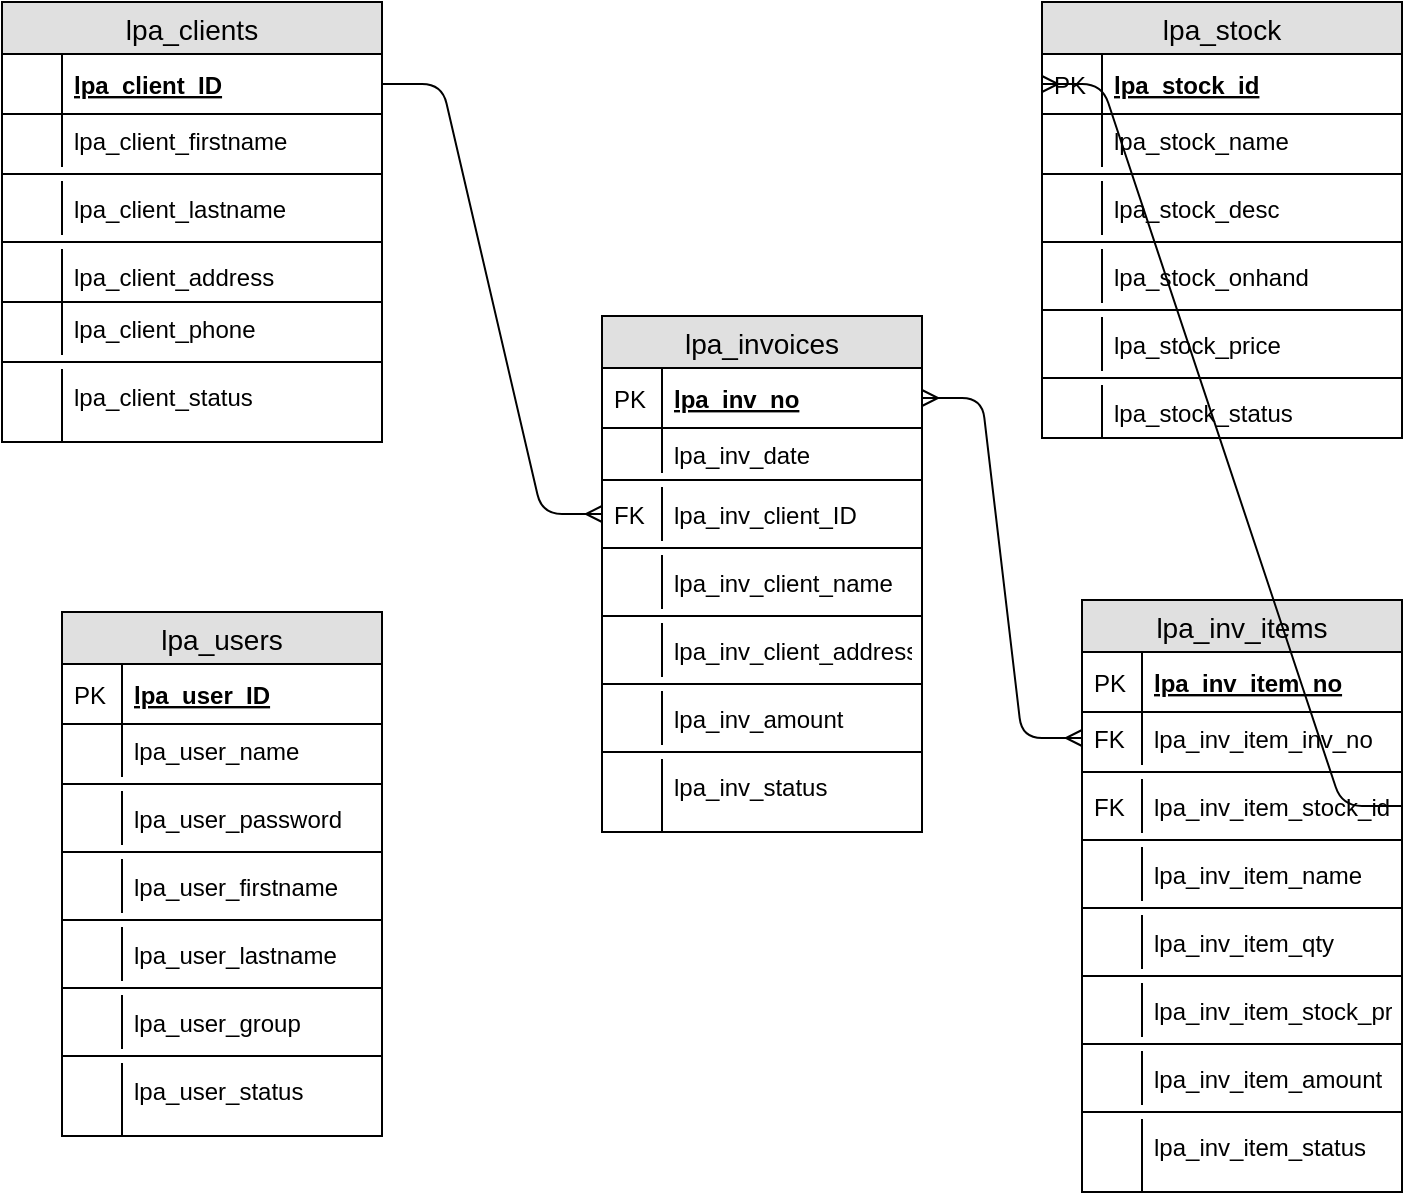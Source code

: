 <mxfile version="10.6.7" type="github"><diagram id="HCQe5w9UFrzaF_PzeGXQ" name="Page-1"><mxGraphModel dx="840" dy="1653" grid="1" gridSize="10" guides="1" tooltips="1" connect="1" arrows="1" fold="1" page="1" pageScale="1" pageWidth="827" pageHeight="1169" math="0" shadow="0"><root><mxCell id="0"/><mxCell id="1" parent="0"/><mxCell id="9wmuPzDRgHvyp8iDsBm9-1" value="lpa_clients" style="swimlane;fontStyle=0;childLayout=stackLayout;horizontal=1;startSize=26;fillColor=#e0e0e0;horizontalStack=0;resizeParent=1;resizeParentMax=0;resizeLast=0;collapsible=1;marginBottom=0;swimlaneFillColor=#ffffff;align=center;fontSize=14;" parent="1" vertex="1"><mxGeometry x="10" y="-53" width="190" height="220" as="geometry"/></mxCell><mxCell id="9wmuPzDRgHvyp8iDsBm9-2" value="lpa_client_ID" style="shape=partialRectangle;top=0;left=0;right=0;bottom=1;align=left;verticalAlign=middle;fillColor=none;spacingLeft=34;spacingRight=4;overflow=hidden;rotatable=0;points=[[0,0.5],[1,0.5]];portConstraint=eastwest;dropTarget=0;fontStyle=5;fontSize=12;" parent="9wmuPzDRgHvyp8iDsBm9-1" vertex="1"><mxGeometry y="26" width="190" height="30" as="geometry"/></mxCell><mxCell id="9wmuPzDRgHvyp8iDsBm9-3" value="" style="shape=partialRectangle;top=0;left=0;bottom=0;fillColor=none;align=left;verticalAlign=middle;spacingLeft=4;spacingRight=4;overflow=hidden;rotatable=0;points=[];portConstraint=eastwest;part=1;fontSize=12;" parent="9wmuPzDRgHvyp8iDsBm9-2" vertex="1" connectable="0"><mxGeometry width="30" height="30" as="geometry"/></mxCell><mxCell id="9wmuPzDRgHvyp8iDsBm9-4" value="lpa_client_firstname" style="shape=partialRectangle;top=0;left=0;right=0;bottom=0;align=left;verticalAlign=top;fillColor=none;spacingLeft=34;spacingRight=4;overflow=hidden;rotatable=0;points=[[0,0.5],[1,0.5]];portConstraint=eastwest;dropTarget=0;fontSize=12;" parent="9wmuPzDRgHvyp8iDsBm9-1" vertex="1"><mxGeometry y="56" width="190" height="26" as="geometry"/></mxCell><mxCell id="9wmuPzDRgHvyp8iDsBm9-5" value="" style="shape=partialRectangle;top=0;left=0;bottom=0;fillColor=none;align=left;verticalAlign=top;spacingLeft=4;spacingRight=4;overflow=hidden;rotatable=0;points=[];portConstraint=eastwest;part=1;fontSize=12;" parent="9wmuPzDRgHvyp8iDsBm9-4" vertex="1" connectable="0"><mxGeometry width="30" height="26" as="geometry"/></mxCell><mxCell id="9wmuPzDRgHvyp8iDsBm9-34" value="" style="line;strokeWidth=1;fillColor=none;align=left;verticalAlign=middle;spacingTop=-1;spacingLeft=3;spacingRight=3;rotatable=0;labelPosition=right;points=[];portConstraint=eastwest;fontSize=12;" parent="9wmuPzDRgHvyp8iDsBm9-1" vertex="1"><mxGeometry y="82" width="190" height="8" as="geometry"/></mxCell><mxCell id="9wmuPzDRgHvyp8iDsBm9-6" value="lpa_client_lastname" style="shape=partialRectangle;top=0;left=0;right=0;bottom=0;align=left;verticalAlign=top;fillColor=none;spacingLeft=34;spacingRight=4;overflow=hidden;rotatable=0;points=[[0,0.5],[1,0.5]];portConstraint=eastwest;dropTarget=0;fontSize=12;" parent="9wmuPzDRgHvyp8iDsBm9-1" vertex="1"><mxGeometry y="90" width="190" height="26" as="geometry"/></mxCell><mxCell id="9wmuPzDRgHvyp8iDsBm9-7" value="" style="shape=partialRectangle;top=0;left=0;bottom=0;fillColor=none;align=left;verticalAlign=top;spacingLeft=4;spacingRight=4;overflow=hidden;rotatable=0;points=[];portConstraint=eastwest;part=1;fontSize=12;" parent="9wmuPzDRgHvyp8iDsBm9-6" vertex="1" connectable="0"><mxGeometry width="30" height="26" as="geometry"/></mxCell><mxCell id="9wmuPzDRgHvyp8iDsBm9-32" value="" style="line;strokeWidth=1;fillColor=none;align=left;verticalAlign=middle;spacingTop=-1;spacingLeft=3;spacingRight=3;rotatable=0;labelPosition=right;points=[];portConstraint=eastwest;fontSize=12;" parent="9wmuPzDRgHvyp8iDsBm9-1" vertex="1"><mxGeometry y="116" width="190" height="8" as="geometry"/></mxCell><mxCell id="9wmuPzDRgHvyp8iDsBm9-30" value="lpa_client_address" style="shape=partialRectangle;top=0;left=0;right=0;bottom=1;align=left;verticalAlign=top;fillColor=none;spacingLeft=34;spacingRight=4;overflow=hidden;rotatable=0;points=[[0,0.5],[1,0.5]];portConstraint=eastwest;dropTarget=0;fontSize=12;" parent="9wmuPzDRgHvyp8iDsBm9-1" vertex="1"><mxGeometry y="124" width="190" height="26" as="geometry"/></mxCell><mxCell id="9wmuPzDRgHvyp8iDsBm9-31" value="" style="shape=partialRectangle;top=0;left=0;bottom=0;fillColor=none;align=left;verticalAlign=top;spacingLeft=4;spacingRight=4;overflow=hidden;rotatable=0;points=[];portConstraint=eastwest;part=1;fontSize=12;" parent="9wmuPzDRgHvyp8iDsBm9-30" vertex="1" connectable="0"><mxGeometry width="30" height="26" as="geometry"/></mxCell><mxCell id="9wmuPzDRgHvyp8iDsBm9-8" value="lpa_client_phone" style="shape=partialRectangle;top=0;left=0;right=0;bottom=0;align=left;verticalAlign=top;fillColor=none;spacingLeft=34;spacingRight=4;overflow=hidden;rotatable=0;points=[[0,0.5],[1,0.5]];portConstraint=eastwest;dropTarget=0;fontSize=12;" parent="9wmuPzDRgHvyp8iDsBm9-1" vertex="1"><mxGeometry y="150" width="190" height="26" as="geometry"/></mxCell><mxCell id="9wmuPzDRgHvyp8iDsBm9-9" value="" style="shape=partialRectangle;top=0;left=0;bottom=0;fillColor=none;align=left;verticalAlign=top;spacingLeft=4;spacingRight=4;overflow=hidden;rotatable=0;points=[];portConstraint=eastwest;part=1;fontSize=12;" parent="9wmuPzDRgHvyp8iDsBm9-8" vertex="1" connectable="0"><mxGeometry width="30" height="26" as="geometry"/></mxCell><mxCell id="9wmuPzDRgHvyp8iDsBm9-78" value="" style="line;strokeWidth=1;fillColor=none;align=left;verticalAlign=middle;spacingTop=-1;spacingLeft=3;spacingRight=3;rotatable=0;labelPosition=right;points=[];portConstraint=eastwest;fontSize=12;" parent="9wmuPzDRgHvyp8iDsBm9-1" vertex="1"><mxGeometry y="176" width="190" height="8" as="geometry"/></mxCell><mxCell id="9wmuPzDRgHvyp8iDsBm9-76" value="lpa_client_status" style="shape=partialRectangle;top=0;left=0;right=0;bottom=0;align=left;verticalAlign=top;fillColor=none;spacingLeft=34;spacingRight=4;overflow=hidden;rotatable=0;points=[[0,0.5],[1,0.5]];portConstraint=eastwest;dropTarget=0;fontSize=12;" parent="9wmuPzDRgHvyp8iDsBm9-1" vertex="1"><mxGeometry y="184" width="190" height="26" as="geometry"/></mxCell><mxCell id="9wmuPzDRgHvyp8iDsBm9-77" value="" style="shape=partialRectangle;top=0;left=0;bottom=0;fillColor=none;align=left;verticalAlign=top;spacingLeft=4;spacingRight=4;overflow=hidden;rotatable=0;points=[];portConstraint=eastwest;part=1;fontSize=12;" parent="9wmuPzDRgHvyp8iDsBm9-76" vertex="1" connectable="0"><mxGeometry width="30" height="26" as="geometry"/></mxCell><mxCell id="9wmuPzDRgHvyp8iDsBm9-10" value="" style="shape=partialRectangle;top=0;left=0;right=0;bottom=0;align=left;verticalAlign=top;fillColor=none;spacingLeft=34;spacingRight=4;overflow=hidden;rotatable=0;points=[[0,0.5],[1,0.5]];portConstraint=eastwest;dropTarget=0;fontSize=12;" parent="9wmuPzDRgHvyp8iDsBm9-1" vertex="1"><mxGeometry y="210" width="190" height="10" as="geometry"/></mxCell><mxCell id="9wmuPzDRgHvyp8iDsBm9-11" value="" style="shape=partialRectangle;top=0;left=0;bottom=0;fillColor=none;align=left;verticalAlign=top;spacingLeft=4;spacingRight=4;overflow=hidden;rotatable=0;points=[];portConstraint=eastwest;part=1;fontSize=12;" parent="9wmuPzDRgHvyp8iDsBm9-10" vertex="1" connectable="0"><mxGeometry width="30" height="10" as="geometry"/></mxCell><mxCell id="9wmuPzDRgHvyp8iDsBm9-54" value="lpa_stock" style="swimlane;fontStyle=0;childLayout=stackLayout;horizontal=1;startSize=26;fillColor=#e0e0e0;horizontalStack=0;resizeParent=1;resizeParentMax=0;resizeLast=0;collapsible=1;marginBottom=0;swimlaneFillColor=#ffffff;align=center;fontSize=14;" parent="1" vertex="1"><mxGeometry x="530" y="-53" width="180" height="218" as="geometry"/></mxCell><mxCell id="9wmuPzDRgHvyp8iDsBm9-55" value="lpa_stock_id" style="shape=partialRectangle;top=0;left=0;right=0;bottom=1;align=left;verticalAlign=middle;fillColor=none;spacingLeft=34;spacingRight=4;overflow=hidden;rotatable=0;points=[[0,0.5],[1,0.5]];portConstraint=eastwest;dropTarget=0;fontStyle=5;fontSize=12;" parent="9wmuPzDRgHvyp8iDsBm9-54" vertex="1"><mxGeometry y="26" width="180" height="30" as="geometry"/></mxCell><mxCell id="9wmuPzDRgHvyp8iDsBm9-56" value="PK" style="shape=partialRectangle;top=0;left=0;bottom=0;fillColor=none;align=left;verticalAlign=middle;spacingLeft=4;spacingRight=4;overflow=hidden;rotatable=0;points=[];portConstraint=eastwest;part=1;fontSize=12;" parent="9wmuPzDRgHvyp8iDsBm9-55" vertex="1" connectable="0"><mxGeometry width="30" height="30" as="geometry"/></mxCell><mxCell id="9wmuPzDRgHvyp8iDsBm9-57" value="lpa_stock_name" style="shape=partialRectangle;top=0;left=0;right=0;bottom=0;align=left;verticalAlign=top;fillColor=none;spacingLeft=34;spacingRight=4;overflow=hidden;rotatable=0;points=[[0,0.5],[1,0.5]];portConstraint=eastwest;dropTarget=0;fontSize=12;" parent="9wmuPzDRgHvyp8iDsBm9-54" vertex="1"><mxGeometry y="56" width="180" height="26" as="geometry"/></mxCell><mxCell id="9wmuPzDRgHvyp8iDsBm9-58" value="" style="shape=partialRectangle;top=0;left=0;bottom=0;fillColor=none;align=left;verticalAlign=top;spacingLeft=4;spacingRight=4;overflow=hidden;rotatable=0;points=[];portConstraint=eastwest;part=1;fontSize=12;" parent="9wmuPzDRgHvyp8iDsBm9-57" vertex="1" connectable="0"><mxGeometry width="30" height="26" as="geometry"/></mxCell><mxCell id="9wmuPzDRgHvyp8iDsBm9-90" value="" style="line;strokeWidth=1;fillColor=none;align=left;verticalAlign=middle;spacingTop=-1;spacingLeft=3;spacingRight=3;rotatable=0;labelPosition=right;points=[];portConstraint=eastwest;fontSize=12;" parent="9wmuPzDRgHvyp8iDsBm9-54" vertex="1"><mxGeometry y="82" width="180" height="8" as="geometry"/></mxCell><mxCell id="9wmuPzDRgHvyp8iDsBm9-59" value="lpa_stock_desc" style="shape=partialRectangle;top=0;left=0;right=0;bottom=0;align=left;verticalAlign=top;fillColor=none;spacingLeft=34;spacingRight=4;overflow=hidden;rotatable=0;points=[[0,0.5],[1,0.5]];portConstraint=eastwest;dropTarget=0;fontSize=12;" parent="9wmuPzDRgHvyp8iDsBm9-54" vertex="1"><mxGeometry y="90" width="180" height="26" as="geometry"/></mxCell><mxCell id="9wmuPzDRgHvyp8iDsBm9-60" value="" style="shape=partialRectangle;top=0;left=0;bottom=0;fillColor=none;align=left;verticalAlign=top;spacingLeft=4;spacingRight=4;overflow=hidden;rotatable=0;points=[];portConstraint=eastwest;part=1;fontSize=12;" parent="9wmuPzDRgHvyp8iDsBm9-59" vertex="1" connectable="0"><mxGeometry width="30" height="26" as="geometry"/></mxCell><mxCell id="9wmuPzDRgHvyp8iDsBm9-139" value="" style="line;strokeWidth=1;fillColor=none;align=left;verticalAlign=middle;spacingTop=-1;spacingLeft=3;spacingRight=3;rotatable=0;labelPosition=right;points=[];portConstraint=eastwest;fontSize=12;" parent="9wmuPzDRgHvyp8iDsBm9-54" vertex="1"><mxGeometry y="116" width="180" height="8" as="geometry"/></mxCell><mxCell id="9wmuPzDRgHvyp8iDsBm9-61" value="lpa_stock_onhand" style="shape=partialRectangle;top=0;left=0;right=0;bottom=0;align=left;verticalAlign=top;fillColor=none;spacingLeft=34;spacingRight=4;overflow=hidden;rotatable=0;points=[[0,0.5],[1,0.5]];portConstraint=eastwest;dropTarget=0;fontSize=12;" parent="9wmuPzDRgHvyp8iDsBm9-54" vertex="1"><mxGeometry y="124" width="180" height="26" as="geometry"/></mxCell><mxCell id="9wmuPzDRgHvyp8iDsBm9-62" value="" style="shape=partialRectangle;top=0;left=0;bottom=0;fillColor=none;align=left;verticalAlign=top;spacingLeft=4;spacingRight=4;overflow=hidden;rotatable=0;points=[];portConstraint=eastwest;part=1;fontSize=12;" parent="9wmuPzDRgHvyp8iDsBm9-61" vertex="1" connectable="0"><mxGeometry width="30" height="26" as="geometry"/></mxCell><mxCell id="9wmuPzDRgHvyp8iDsBm9-140" value="" style="line;strokeWidth=1;fillColor=none;align=left;verticalAlign=middle;spacingTop=-1;spacingLeft=3;spacingRight=3;rotatable=0;labelPosition=right;points=[];portConstraint=eastwest;fontSize=12;" parent="9wmuPzDRgHvyp8iDsBm9-54" vertex="1"><mxGeometry y="150" width="180" height="8" as="geometry"/></mxCell><mxCell id="9wmuPzDRgHvyp8iDsBm9-66" value="lpa_stock_price" style="shape=partialRectangle;top=0;left=0;right=0;bottom=0;align=left;verticalAlign=top;fillColor=none;spacingLeft=34;spacingRight=4;overflow=hidden;rotatable=0;points=[[0,0.5],[1,0.5]];portConstraint=eastwest;dropTarget=0;fontSize=12;" parent="9wmuPzDRgHvyp8iDsBm9-54" vertex="1"><mxGeometry y="158" width="180" height="26" as="geometry"/></mxCell><mxCell id="9wmuPzDRgHvyp8iDsBm9-67" value="" style="shape=partialRectangle;top=0;left=0;bottom=0;fillColor=none;align=left;verticalAlign=top;spacingLeft=4;spacingRight=4;overflow=hidden;rotatable=0;points=[];portConstraint=eastwest;part=1;fontSize=12;" parent="9wmuPzDRgHvyp8iDsBm9-66" vertex="1" connectable="0"><mxGeometry width="30" height="26" as="geometry"/></mxCell><mxCell id="9wmuPzDRgHvyp8iDsBm9-141" value="" style="line;strokeWidth=1;fillColor=none;align=left;verticalAlign=middle;spacingTop=-1;spacingLeft=3;spacingRight=3;rotatable=0;labelPosition=right;points=[];portConstraint=eastwest;fontSize=12;" parent="9wmuPzDRgHvyp8iDsBm9-54" vertex="1"><mxGeometry y="184" width="180" height="8" as="geometry"/></mxCell><mxCell id="9wmuPzDRgHvyp8iDsBm9-74" value="lpa_stock_status" style="shape=partialRectangle;top=0;left=0;right=0;bottom=0;align=left;verticalAlign=top;fillColor=none;spacingLeft=34;spacingRight=4;overflow=hidden;rotatable=0;points=[[0,0.5],[1,0.5]];portConstraint=eastwest;dropTarget=0;fontSize=12;" parent="9wmuPzDRgHvyp8iDsBm9-54" vertex="1"><mxGeometry y="192" width="180" height="26" as="geometry"/></mxCell><mxCell id="9wmuPzDRgHvyp8iDsBm9-75" value="" style="shape=partialRectangle;top=0;left=0;bottom=0;fillColor=none;align=left;verticalAlign=top;spacingLeft=4;spacingRight=4;overflow=hidden;rotatable=0;points=[];portConstraint=eastwest;part=1;fontSize=12;" parent="9wmuPzDRgHvyp8iDsBm9-74" vertex="1" connectable="0"><mxGeometry width="30" height="26" as="geometry"/></mxCell><mxCell id="9wmuPzDRgHvyp8iDsBm9-79" value="lpa_users" style="swimlane;fontStyle=0;childLayout=stackLayout;horizontal=1;startSize=26;fillColor=#e0e0e0;horizontalStack=0;resizeParent=1;resizeParentMax=0;resizeLast=0;collapsible=1;marginBottom=0;swimlaneFillColor=#ffffff;align=center;fontSize=14;" parent="1" vertex="1"><mxGeometry x="40" y="252" width="160" height="262" as="geometry"/></mxCell><mxCell id="9wmuPzDRgHvyp8iDsBm9-80" value="lpa_user_ID" style="shape=partialRectangle;top=0;left=0;right=0;bottom=1;align=left;verticalAlign=middle;fillColor=none;spacingLeft=34;spacingRight=4;overflow=hidden;rotatable=0;points=[[0,0.5],[1,0.5]];portConstraint=eastwest;dropTarget=0;fontStyle=5;fontSize=12;" parent="9wmuPzDRgHvyp8iDsBm9-79" vertex="1"><mxGeometry y="26" width="160" height="30" as="geometry"/></mxCell><mxCell id="9wmuPzDRgHvyp8iDsBm9-81" value="PK" style="shape=partialRectangle;top=0;left=0;bottom=0;fillColor=none;align=left;verticalAlign=middle;spacingLeft=4;spacingRight=4;overflow=hidden;rotatable=0;points=[];portConstraint=eastwest;part=1;fontSize=12;" parent="9wmuPzDRgHvyp8iDsBm9-80" vertex="1" connectable="0"><mxGeometry width="30" height="30" as="geometry"/></mxCell><mxCell id="9wmuPzDRgHvyp8iDsBm9-82" value="lpa_user_name" style="shape=partialRectangle;top=0;left=0;right=0;bottom=0;align=left;verticalAlign=top;fillColor=none;spacingLeft=34;spacingRight=4;overflow=hidden;rotatable=0;points=[[0,0.5],[1,0.5]];portConstraint=eastwest;dropTarget=0;fontSize=12;" parent="9wmuPzDRgHvyp8iDsBm9-79" vertex="1"><mxGeometry y="56" width="160" height="26" as="geometry"/></mxCell><mxCell id="9wmuPzDRgHvyp8iDsBm9-83" value="" style="shape=partialRectangle;top=0;left=0;bottom=0;fillColor=none;align=left;verticalAlign=top;spacingLeft=4;spacingRight=4;overflow=hidden;rotatable=0;points=[];portConstraint=eastwest;part=1;fontSize=12;" parent="9wmuPzDRgHvyp8iDsBm9-82" vertex="1" connectable="0"><mxGeometry width="30" height="26" as="geometry"/></mxCell><mxCell id="9wmuPzDRgHvyp8iDsBm9-142" value="" style="line;strokeWidth=1;fillColor=none;align=left;verticalAlign=middle;spacingTop=-1;spacingLeft=3;spacingRight=3;rotatable=0;labelPosition=right;points=[];portConstraint=eastwest;fontSize=12;" parent="9wmuPzDRgHvyp8iDsBm9-79" vertex="1"><mxGeometry y="82" width="160" height="8" as="geometry"/></mxCell><mxCell id="9wmuPzDRgHvyp8iDsBm9-84" value="lpa_user_password" style="shape=partialRectangle;top=0;left=0;right=0;bottom=0;align=left;verticalAlign=top;fillColor=none;spacingLeft=34;spacingRight=4;overflow=hidden;rotatable=0;points=[[0,0.5],[1,0.5]];portConstraint=eastwest;dropTarget=0;fontSize=12;" parent="9wmuPzDRgHvyp8iDsBm9-79" vertex="1"><mxGeometry y="90" width="160" height="26" as="geometry"/></mxCell><mxCell id="9wmuPzDRgHvyp8iDsBm9-85" value="" style="shape=partialRectangle;top=0;left=0;bottom=0;fillColor=none;align=left;verticalAlign=top;spacingLeft=4;spacingRight=4;overflow=hidden;rotatable=0;points=[];portConstraint=eastwest;part=1;fontSize=12;" parent="9wmuPzDRgHvyp8iDsBm9-84" vertex="1" connectable="0"><mxGeometry width="30" height="26" as="geometry"/></mxCell><mxCell id="9wmuPzDRgHvyp8iDsBm9-143" value="" style="line;strokeWidth=1;fillColor=none;align=left;verticalAlign=middle;spacingTop=-1;spacingLeft=3;spacingRight=3;rotatable=0;labelPosition=right;points=[];portConstraint=eastwest;fontSize=12;" parent="9wmuPzDRgHvyp8iDsBm9-79" vertex="1"><mxGeometry y="116" width="160" height="8" as="geometry"/></mxCell><mxCell id="9wmuPzDRgHvyp8iDsBm9-86" value="lpa_user_firstname" style="shape=partialRectangle;top=0;left=0;right=0;bottom=0;align=left;verticalAlign=top;fillColor=none;spacingLeft=34;spacingRight=4;overflow=hidden;rotatable=0;points=[[0,0.5],[1,0.5]];portConstraint=eastwest;dropTarget=0;fontSize=12;" parent="9wmuPzDRgHvyp8iDsBm9-79" vertex="1"><mxGeometry y="124" width="160" height="26" as="geometry"/></mxCell><mxCell id="9wmuPzDRgHvyp8iDsBm9-87" value="" style="shape=partialRectangle;top=0;left=0;bottom=0;fillColor=none;align=left;verticalAlign=top;spacingLeft=4;spacingRight=4;overflow=hidden;rotatable=0;points=[];portConstraint=eastwest;part=1;fontSize=12;" parent="9wmuPzDRgHvyp8iDsBm9-86" vertex="1" connectable="0"><mxGeometry width="30" height="26" as="geometry"/></mxCell><mxCell id="9wmuPzDRgHvyp8iDsBm9-144" value="" style="line;strokeWidth=1;fillColor=none;align=left;verticalAlign=middle;spacingTop=-1;spacingLeft=3;spacingRight=3;rotatable=0;labelPosition=right;points=[];portConstraint=eastwest;fontSize=12;" parent="9wmuPzDRgHvyp8iDsBm9-79" vertex="1"><mxGeometry y="150" width="160" height="8" as="geometry"/></mxCell><mxCell id="9wmuPzDRgHvyp8iDsBm9-93" value="lpa_user_lastname" style="shape=partialRectangle;top=0;left=0;right=0;bottom=0;align=left;verticalAlign=top;fillColor=none;spacingLeft=34;spacingRight=4;overflow=hidden;rotatable=0;points=[[0,0.5],[1,0.5]];portConstraint=eastwest;dropTarget=0;fontSize=12;" parent="9wmuPzDRgHvyp8iDsBm9-79" vertex="1"><mxGeometry y="158" width="160" height="26" as="geometry"/></mxCell><mxCell id="9wmuPzDRgHvyp8iDsBm9-94" value="" style="shape=partialRectangle;top=0;left=0;bottom=0;fillColor=none;align=left;verticalAlign=top;spacingLeft=4;spacingRight=4;overflow=hidden;rotatable=0;points=[];portConstraint=eastwest;part=1;fontSize=12;" parent="9wmuPzDRgHvyp8iDsBm9-93" vertex="1" connectable="0"><mxGeometry width="30" height="26" as="geometry"/></mxCell><mxCell id="9wmuPzDRgHvyp8iDsBm9-145" value="" style="line;strokeWidth=1;fillColor=none;align=left;verticalAlign=middle;spacingTop=-1;spacingLeft=3;spacingRight=3;rotatable=0;labelPosition=right;points=[];portConstraint=eastwest;fontSize=12;" parent="9wmuPzDRgHvyp8iDsBm9-79" vertex="1"><mxGeometry y="184" width="160" height="8" as="geometry"/></mxCell><mxCell id="9wmuPzDRgHvyp8iDsBm9-95" value="lpa_user_group" style="shape=partialRectangle;top=0;left=0;right=0;bottom=0;align=left;verticalAlign=top;fillColor=none;spacingLeft=34;spacingRight=4;overflow=hidden;rotatable=0;points=[[0,0.5],[1,0.5]];portConstraint=eastwest;dropTarget=0;fontSize=12;" parent="9wmuPzDRgHvyp8iDsBm9-79" vertex="1"><mxGeometry y="192" width="160" height="26" as="geometry"/></mxCell><mxCell id="9wmuPzDRgHvyp8iDsBm9-96" value="" style="shape=partialRectangle;top=0;left=0;bottom=0;fillColor=none;align=left;verticalAlign=top;spacingLeft=4;spacingRight=4;overflow=hidden;rotatable=0;points=[];portConstraint=eastwest;part=1;fontSize=12;" parent="9wmuPzDRgHvyp8iDsBm9-95" vertex="1" connectable="0"><mxGeometry width="30" height="26" as="geometry"/></mxCell><mxCell id="9wmuPzDRgHvyp8iDsBm9-146" value="" style="line;strokeWidth=1;fillColor=none;align=left;verticalAlign=middle;spacingTop=-1;spacingLeft=3;spacingRight=3;rotatable=0;labelPosition=right;points=[];portConstraint=eastwest;fontSize=12;" parent="9wmuPzDRgHvyp8iDsBm9-79" vertex="1"><mxGeometry y="218" width="160" height="8" as="geometry"/></mxCell><mxCell id="9wmuPzDRgHvyp8iDsBm9-97" value="lpa_user_status" style="shape=partialRectangle;top=0;left=0;right=0;bottom=0;align=left;verticalAlign=top;fillColor=none;spacingLeft=34;spacingRight=4;overflow=hidden;rotatable=0;points=[[0,0.5],[1,0.5]];portConstraint=eastwest;dropTarget=0;fontSize=12;" parent="9wmuPzDRgHvyp8iDsBm9-79" vertex="1"><mxGeometry y="226" width="160" height="26" as="geometry"/></mxCell><mxCell id="9wmuPzDRgHvyp8iDsBm9-98" value="" style="shape=partialRectangle;top=0;left=0;bottom=0;fillColor=none;align=left;verticalAlign=top;spacingLeft=4;spacingRight=4;overflow=hidden;rotatable=0;points=[];portConstraint=eastwest;part=1;fontSize=12;" parent="9wmuPzDRgHvyp8iDsBm9-97" vertex="1" connectable="0"><mxGeometry width="30" height="26" as="geometry"/></mxCell><mxCell id="9wmuPzDRgHvyp8iDsBm9-88" value="" style="shape=partialRectangle;top=0;left=0;right=0;bottom=0;align=left;verticalAlign=top;fillColor=none;spacingLeft=34;spacingRight=4;overflow=hidden;rotatable=0;points=[[0,0.5],[1,0.5]];portConstraint=eastwest;dropTarget=0;fontSize=12;" parent="9wmuPzDRgHvyp8iDsBm9-79" vertex="1"><mxGeometry y="252" width="160" height="10" as="geometry"/></mxCell><mxCell id="9wmuPzDRgHvyp8iDsBm9-89" value="" style="shape=partialRectangle;top=0;left=0;bottom=0;fillColor=none;align=left;verticalAlign=top;spacingLeft=4;spacingRight=4;overflow=hidden;rotatable=0;points=[];portConstraint=eastwest;part=1;fontSize=12;" parent="9wmuPzDRgHvyp8iDsBm9-88" vertex="1" connectable="0"><mxGeometry width="30" height="10" as="geometry"/></mxCell><mxCell id="9wmuPzDRgHvyp8iDsBm9-99" value="lpa_invoices" style="swimlane;fontStyle=0;childLayout=stackLayout;horizontal=1;startSize=26;fillColor=#e0e0e0;horizontalStack=0;resizeParent=1;resizeParentMax=0;resizeLast=0;collapsible=1;marginBottom=0;swimlaneFillColor=#ffffff;align=center;fontSize=14;" parent="1" vertex="1"><mxGeometry x="310" y="104" width="160" height="258" as="geometry"/></mxCell><mxCell id="9wmuPzDRgHvyp8iDsBm9-100" value="lpa_inv_no" style="shape=partialRectangle;top=0;left=0;right=0;bottom=1;align=left;verticalAlign=middle;fillColor=none;spacingLeft=34;spacingRight=4;overflow=hidden;rotatable=0;points=[[0,0.5],[1,0.5]];portConstraint=eastwest;dropTarget=0;fontStyle=5;fontSize=12;" parent="9wmuPzDRgHvyp8iDsBm9-99" vertex="1"><mxGeometry y="26" width="160" height="30" as="geometry"/></mxCell><mxCell id="9wmuPzDRgHvyp8iDsBm9-101" value="PK" style="shape=partialRectangle;top=0;left=0;bottom=0;fillColor=none;align=left;verticalAlign=middle;spacingLeft=4;spacingRight=4;overflow=hidden;rotatable=0;points=[];portConstraint=eastwest;part=1;fontSize=12;" parent="9wmuPzDRgHvyp8iDsBm9-100" vertex="1" connectable="0"><mxGeometry width="30" height="30" as="geometry"/></mxCell><mxCell id="9wmuPzDRgHvyp8iDsBm9-102" value="lpa_inv_date" style="shape=partialRectangle;top=0;left=0;right=0;bottom=0;align=left;verticalAlign=top;fillColor=none;spacingLeft=34;spacingRight=4;overflow=hidden;rotatable=0;points=[[0,0.5],[1,0.5]];portConstraint=eastwest;dropTarget=0;fontSize=12;" parent="9wmuPzDRgHvyp8iDsBm9-99" vertex="1"><mxGeometry y="56" width="160" height="22" as="geometry"/></mxCell><mxCell id="9wmuPzDRgHvyp8iDsBm9-103" value="" style="shape=partialRectangle;top=0;left=0;bottom=0;fillColor=none;align=left;verticalAlign=top;spacingLeft=4;spacingRight=4;overflow=hidden;rotatable=0;points=[];portConstraint=eastwest;part=1;fontSize=12;" parent="9wmuPzDRgHvyp8iDsBm9-102" vertex="1" connectable="0"><mxGeometry width="30" height="22" as="geometry"/></mxCell><mxCell id="9wmuPzDRgHvyp8iDsBm9-147" value="" style="line;strokeWidth=1;fillColor=none;align=left;verticalAlign=middle;spacingTop=-1;spacingLeft=3;spacingRight=3;rotatable=0;labelPosition=right;points=[];portConstraint=eastwest;fontSize=12;" parent="9wmuPzDRgHvyp8iDsBm9-99" vertex="1"><mxGeometry y="78" width="160" height="8" as="geometry"/></mxCell><mxCell id="9wmuPzDRgHvyp8iDsBm9-104" value="lpa_inv_client_ID" style="shape=partialRectangle;top=0;left=0;right=0;bottom=0;align=left;verticalAlign=top;fillColor=none;spacingLeft=34;spacingRight=4;overflow=hidden;rotatable=0;points=[[0,0.5],[1,0.5]];portConstraint=eastwest;dropTarget=0;fontSize=12;" parent="9wmuPzDRgHvyp8iDsBm9-99" vertex="1"><mxGeometry y="86" width="160" height="26" as="geometry"/></mxCell><mxCell id="9wmuPzDRgHvyp8iDsBm9-105" value="FK" style="shape=partialRectangle;top=0;left=0;bottom=0;fillColor=none;align=left;verticalAlign=top;spacingLeft=4;spacingRight=4;overflow=hidden;rotatable=0;points=[];portConstraint=eastwest;part=1;fontSize=12;" parent="9wmuPzDRgHvyp8iDsBm9-104" vertex="1" connectable="0"><mxGeometry width="30" height="26" as="geometry"/></mxCell><mxCell id="9wmuPzDRgHvyp8iDsBm9-148" value="" style="line;strokeWidth=1;fillColor=none;align=left;verticalAlign=middle;spacingTop=-1;spacingLeft=3;spacingRight=3;rotatable=0;labelPosition=right;points=[];portConstraint=eastwest;fontSize=12;" parent="9wmuPzDRgHvyp8iDsBm9-99" vertex="1"><mxGeometry y="112" width="160" height="8" as="geometry"/></mxCell><mxCell id="9wmuPzDRgHvyp8iDsBm9-106" value="lpa_inv_client_name" style="shape=partialRectangle;top=0;left=0;right=0;bottom=0;align=left;verticalAlign=top;fillColor=none;spacingLeft=34;spacingRight=4;overflow=hidden;rotatable=0;points=[[0,0.5],[1,0.5]];portConstraint=eastwest;dropTarget=0;fontSize=12;" parent="9wmuPzDRgHvyp8iDsBm9-99" vertex="1"><mxGeometry y="120" width="160" height="26" as="geometry"/></mxCell><mxCell id="9wmuPzDRgHvyp8iDsBm9-107" value="" style="shape=partialRectangle;top=0;left=0;bottom=0;fillColor=none;align=left;verticalAlign=top;spacingLeft=4;spacingRight=4;overflow=hidden;rotatable=0;points=[];portConstraint=eastwest;part=1;fontSize=12;" parent="9wmuPzDRgHvyp8iDsBm9-106" vertex="1" connectable="0"><mxGeometry width="30" height="26" as="geometry"/></mxCell><mxCell id="9wmuPzDRgHvyp8iDsBm9-149" value="" style="line;strokeWidth=1;fillColor=none;align=left;verticalAlign=middle;spacingTop=-1;spacingLeft=3;spacingRight=3;rotatable=0;labelPosition=right;points=[];portConstraint=eastwest;fontSize=12;" parent="9wmuPzDRgHvyp8iDsBm9-99" vertex="1"><mxGeometry y="146" width="160" height="8" as="geometry"/></mxCell><mxCell id="9wmuPzDRgHvyp8iDsBm9-110" value="lpa_inv_client_address" style="shape=partialRectangle;top=0;left=0;right=0;bottom=0;align=left;verticalAlign=top;fillColor=none;spacingLeft=34;spacingRight=4;overflow=hidden;rotatable=0;points=[[0,0.5],[1,0.5]];portConstraint=eastwest;dropTarget=0;fontSize=12;" parent="9wmuPzDRgHvyp8iDsBm9-99" vertex="1"><mxGeometry y="154" width="160" height="26" as="geometry"/></mxCell><mxCell id="9wmuPzDRgHvyp8iDsBm9-111" value="" style="shape=partialRectangle;top=0;left=0;bottom=0;fillColor=none;align=left;verticalAlign=top;spacingLeft=4;spacingRight=4;overflow=hidden;rotatable=0;points=[];portConstraint=eastwest;part=1;fontSize=12;" parent="9wmuPzDRgHvyp8iDsBm9-110" vertex="1" connectable="0"><mxGeometry width="30" height="26" as="geometry"/></mxCell><mxCell id="9wmuPzDRgHvyp8iDsBm9-150" value="" style="line;strokeWidth=1;fillColor=none;align=left;verticalAlign=middle;spacingTop=-1;spacingLeft=3;spacingRight=3;rotatable=0;labelPosition=right;points=[];portConstraint=eastwest;fontSize=12;" parent="9wmuPzDRgHvyp8iDsBm9-99" vertex="1"><mxGeometry y="180" width="160" height="8" as="geometry"/></mxCell><mxCell id="9wmuPzDRgHvyp8iDsBm9-112" value="lpa_inv_amount" style="shape=partialRectangle;top=0;left=0;right=0;bottom=0;align=left;verticalAlign=top;fillColor=none;spacingLeft=34;spacingRight=4;overflow=hidden;rotatable=0;points=[[0,0.5],[1,0.5]];portConstraint=eastwest;dropTarget=0;fontSize=12;" parent="9wmuPzDRgHvyp8iDsBm9-99" vertex="1"><mxGeometry y="188" width="160" height="26" as="geometry"/></mxCell><mxCell id="9wmuPzDRgHvyp8iDsBm9-113" value="" style="shape=partialRectangle;top=0;left=0;bottom=0;fillColor=none;align=left;verticalAlign=top;spacingLeft=4;spacingRight=4;overflow=hidden;rotatable=0;points=[];portConstraint=eastwest;part=1;fontSize=12;" parent="9wmuPzDRgHvyp8iDsBm9-112" vertex="1" connectable="0"><mxGeometry width="30" height="26" as="geometry"/></mxCell><mxCell id="9wmuPzDRgHvyp8iDsBm9-151" value="" style="line;strokeWidth=1;fillColor=none;align=left;verticalAlign=middle;spacingTop=-1;spacingLeft=3;spacingRight=3;rotatable=0;labelPosition=right;points=[];portConstraint=eastwest;fontSize=12;" parent="9wmuPzDRgHvyp8iDsBm9-99" vertex="1"><mxGeometry y="214" width="160" height="8" as="geometry"/></mxCell><mxCell id="9wmuPzDRgHvyp8iDsBm9-114" value="lpa_inv_status" style="shape=partialRectangle;top=0;left=0;right=0;bottom=0;align=left;verticalAlign=top;fillColor=none;spacingLeft=34;spacingRight=4;overflow=hidden;rotatable=0;points=[[0,0.5],[1,0.5]];portConstraint=eastwest;dropTarget=0;fontSize=12;" parent="9wmuPzDRgHvyp8iDsBm9-99" vertex="1"><mxGeometry y="222" width="160" height="26" as="geometry"/></mxCell><mxCell id="9wmuPzDRgHvyp8iDsBm9-115" value="" style="shape=partialRectangle;top=0;left=0;bottom=0;fillColor=none;align=left;verticalAlign=top;spacingLeft=4;spacingRight=4;overflow=hidden;rotatable=0;points=[];portConstraint=eastwest;part=1;fontSize=12;" parent="9wmuPzDRgHvyp8iDsBm9-114" vertex="1" connectable="0"><mxGeometry width="30" height="26" as="geometry"/></mxCell><mxCell id="9wmuPzDRgHvyp8iDsBm9-108" value="" style="shape=partialRectangle;top=0;left=0;right=0;bottom=0;align=left;verticalAlign=top;fillColor=none;spacingLeft=34;spacingRight=4;overflow=hidden;rotatable=0;points=[[0,0.5],[1,0.5]];portConstraint=eastwest;dropTarget=0;fontSize=12;" parent="9wmuPzDRgHvyp8iDsBm9-99" vertex="1"><mxGeometry y="248" width="160" height="10" as="geometry"/></mxCell><mxCell id="9wmuPzDRgHvyp8iDsBm9-109" value="" style="shape=partialRectangle;top=0;left=0;bottom=0;fillColor=none;align=left;verticalAlign=top;spacingLeft=4;spacingRight=4;overflow=hidden;rotatable=0;points=[];portConstraint=eastwest;part=1;fontSize=12;" parent="9wmuPzDRgHvyp8iDsBm9-108" vertex="1" connectable="0"><mxGeometry width="30" height="10" as="geometry"/></mxCell><mxCell id="9wmuPzDRgHvyp8iDsBm9-116" value="lpa_inv_items" style="swimlane;fontStyle=0;childLayout=stackLayout;horizontal=1;startSize=26;fillColor=#e0e0e0;horizontalStack=0;resizeParent=1;resizeParentMax=0;resizeLast=0;collapsible=1;marginBottom=0;swimlaneFillColor=#ffffff;align=center;fontSize=14;" parent="1" vertex="1"><mxGeometry x="550" y="246" width="160" height="296" as="geometry"/></mxCell><mxCell id="9wmuPzDRgHvyp8iDsBm9-117" value="lpa_inv_item_no" style="shape=partialRectangle;top=0;left=0;right=0;bottom=1;align=left;verticalAlign=middle;fillColor=none;spacingLeft=34;spacingRight=4;overflow=hidden;rotatable=0;points=[[0,0.5],[1,0.5]];portConstraint=eastwest;dropTarget=0;fontStyle=5;fontSize=12;" parent="9wmuPzDRgHvyp8iDsBm9-116" vertex="1"><mxGeometry y="26" width="160" height="30" as="geometry"/></mxCell><mxCell id="9wmuPzDRgHvyp8iDsBm9-118" value="PK" style="shape=partialRectangle;top=0;left=0;bottom=0;fillColor=none;align=left;verticalAlign=middle;spacingLeft=4;spacingRight=4;overflow=hidden;rotatable=0;points=[];portConstraint=eastwest;part=1;fontSize=12;" parent="9wmuPzDRgHvyp8iDsBm9-117" vertex="1" connectable="0"><mxGeometry width="30" height="30" as="geometry"/></mxCell><mxCell id="9wmuPzDRgHvyp8iDsBm9-119" value="lpa_inv_item_inv_no" style="shape=partialRectangle;top=0;left=0;right=0;bottom=0;align=left;verticalAlign=top;fillColor=none;spacingLeft=34;spacingRight=4;overflow=hidden;rotatable=0;points=[[0,0.5],[1,0.5]];portConstraint=eastwest;dropTarget=0;fontSize=12;" parent="9wmuPzDRgHvyp8iDsBm9-116" vertex="1"><mxGeometry y="56" width="160" height="26" as="geometry"/></mxCell><mxCell id="9wmuPzDRgHvyp8iDsBm9-120" value="FK" style="shape=partialRectangle;top=0;left=0;bottom=0;fillColor=none;align=left;verticalAlign=top;spacingLeft=4;spacingRight=4;overflow=hidden;rotatable=0;points=[];portConstraint=eastwest;part=1;fontSize=12;" parent="9wmuPzDRgHvyp8iDsBm9-119" vertex="1" connectable="0"><mxGeometry width="30" height="26" as="geometry"/></mxCell><mxCell id="9wmuPzDRgHvyp8iDsBm9-152" value="" style="line;strokeWidth=1;fillColor=none;align=left;verticalAlign=middle;spacingTop=-1;spacingLeft=3;spacingRight=3;rotatable=0;labelPosition=right;points=[];portConstraint=eastwest;fontSize=12;" parent="9wmuPzDRgHvyp8iDsBm9-116" vertex="1"><mxGeometry y="82" width="160" height="8" as="geometry"/></mxCell><mxCell id="9wmuPzDRgHvyp8iDsBm9-121" value="lpa_inv_item_stock_id" style="shape=partialRectangle;top=0;left=0;right=0;bottom=0;align=left;verticalAlign=top;fillColor=none;spacingLeft=34;spacingRight=4;overflow=hidden;rotatable=0;points=[[0,0.5],[1,0.5]];portConstraint=eastwest;dropTarget=0;fontSize=12;" parent="9wmuPzDRgHvyp8iDsBm9-116" vertex="1"><mxGeometry y="90" width="160" height="26" as="geometry"/></mxCell><mxCell id="9wmuPzDRgHvyp8iDsBm9-122" value="FK" style="shape=partialRectangle;top=0;left=0;bottom=0;fillColor=none;align=left;verticalAlign=top;spacingLeft=4;spacingRight=4;overflow=hidden;rotatable=0;points=[];portConstraint=eastwest;part=1;fontSize=12;" parent="9wmuPzDRgHvyp8iDsBm9-121" vertex="1" connectable="0"><mxGeometry width="30" height="26" as="geometry"/></mxCell><mxCell id="9wmuPzDRgHvyp8iDsBm9-153" value="" style="line;strokeWidth=1;fillColor=none;align=left;verticalAlign=middle;spacingTop=-1;spacingLeft=3;spacingRight=3;rotatable=0;labelPosition=right;points=[];portConstraint=eastwest;fontSize=12;" parent="9wmuPzDRgHvyp8iDsBm9-116" vertex="1"><mxGeometry y="116" width="160" height="8" as="geometry"/></mxCell><mxCell id="9wmuPzDRgHvyp8iDsBm9-123" value="lpa_inv_item_name" style="shape=partialRectangle;top=0;left=0;right=0;bottom=0;align=left;verticalAlign=top;fillColor=none;spacingLeft=34;spacingRight=4;overflow=hidden;rotatable=0;points=[[0,0.5],[1,0.5]];portConstraint=eastwest;dropTarget=0;fontSize=12;" parent="9wmuPzDRgHvyp8iDsBm9-116" vertex="1"><mxGeometry y="124" width="160" height="26" as="geometry"/></mxCell><mxCell id="9wmuPzDRgHvyp8iDsBm9-124" value="" style="shape=partialRectangle;top=0;left=0;bottom=0;fillColor=none;align=left;verticalAlign=top;spacingLeft=4;spacingRight=4;overflow=hidden;rotatable=0;points=[];portConstraint=eastwest;part=1;fontSize=12;" parent="9wmuPzDRgHvyp8iDsBm9-123" vertex="1" connectable="0"><mxGeometry width="30" height="26" as="geometry"/></mxCell><mxCell id="9wmuPzDRgHvyp8iDsBm9-154" value="" style="line;strokeWidth=1;fillColor=none;align=left;verticalAlign=middle;spacingTop=-1;spacingLeft=3;spacingRight=3;rotatable=0;labelPosition=right;points=[];portConstraint=eastwest;fontSize=12;" parent="9wmuPzDRgHvyp8iDsBm9-116" vertex="1"><mxGeometry y="150" width="160" height="8" as="geometry"/></mxCell><mxCell id="9wmuPzDRgHvyp8iDsBm9-127" value="lpa_inv_item_qty" style="shape=partialRectangle;top=0;left=0;right=0;bottom=0;align=left;verticalAlign=top;fillColor=none;spacingLeft=34;spacingRight=4;overflow=hidden;rotatable=0;points=[[0,0.5],[1,0.5]];portConstraint=eastwest;dropTarget=0;fontSize=12;" parent="9wmuPzDRgHvyp8iDsBm9-116" vertex="1"><mxGeometry y="158" width="160" height="26" as="geometry"/></mxCell><mxCell id="9wmuPzDRgHvyp8iDsBm9-128" value="" style="shape=partialRectangle;top=0;left=0;bottom=0;fillColor=none;align=left;verticalAlign=top;spacingLeft=4;spacingRight=4;overflow=hidden;rotatable=0;points=[];portConstraint=eastwest;part=1;fontSize=12;" parent="9wmuPzDRgHvyp8iDsBm9-127" vertex="1" connectable="0"><mxGeometry width="30" height="26" as="geometry"/></mxCell><mxCell id="9wmuPzDRgHvyp8iDsBm9-155" value="" style="line;strokeWidth=1;fillColor=none;align=left;verticalAlign=middle;spacingTop=-1;spacingLeft=3;spacingRight=3;rotatable=0;labelPosition=right;points=[];portConstraint=eastwest;fontSize=12;" parent="9wmuPzDRgHvyp8iDsBm9-116" vertex="1"><mxGeometry y="184" width="160" height="8" as="geometry"/></mxCell><mxCell id="9wmuPzDRgHvyp8iDsBm9-129" value="lpa_inv_item_stock_price" style="shape=partialRectangle;top=0;left=0;right=0;bottom=0;align=left;verticalAlign=top;fillColor=none;spacingLeft=34;spacingRight=4;overflow=hidden;rotatable=0;points=[[0,0.5],[1,0.5]];portConstraint=eastwest;dropTarget=0;fontSize=12;" parent="9wmuPzDRgHvyp8iDsBm9-116" vertex="1"><mxGeometry y="192" width="160" height="26" as="geometry"/></mxCell><mxCell id="9wmuPzDRgHvyp8iDsBm9-130" value="" style="shape=partialRectangle;top=0;left=0;bottom=0;fillColor=none;align=left;verticalAlign=top;spacingLeft=4;spacingRight=4;overflow=hidden;rotatable=0;points=[];portConstraint=eastwest;part=1;fontSize=12;" parent="9wmuPzDRgHvyp8iDsBm9-129" vertex="1" connectable="0"><mxGeometry width="30" height="26" as="geometry"/></mxCell><mxCell id="9wmuPzDRgHvyp8iDsBm9-156" value="" style="line;strokeWidth=1;fillColor=none;align=left;verticalAlign=middle;spacingTop=-1;spacingLeft=3;spacingRight=3;rotatable=0;labelPosition=right;points=[];portConstraint=eastwest;fontSize=12;" parent="9wmuPzDRgHvyp8iDsBm9-116" vertex="1"><mxGeometry y="218" width="160" height="8" as="geometry"/></mxCell><mxCell id="9wmuPzDRgHvyp8iDsBm9-131" value="lpa_inv_item_amount" style="shape=partialRectangle;top=0;left=0;right=0;bottom=0;align=left;verticalAlign=top;fillColor=none;spacingLeft=34;spacingRight=4;overflow=hidden;rotatable=0;points=[[0,0.5],[1,0.5]];portConstraint=eastwest;dropTarget=0;fontSize=12;" parent="9wmuPzDRgHvyp8iDsBm9-116" vertex="1"><mxGeometry y="226" width="160" height="26" as="geometry"/></mxCell><mxCell id="9wmuPzDRgHvyp8iDsBm9-132" value="" style="shape=partialRectangle;top=0;left=0;bottom=0;fillColor=none;align=left;verticalAlign=top;spacingLeft=4;spacingRight=4;overflow=hidden;rotatable=0;points=[];portConstraint=eastwest;part=1;fontSize=12;" parent="9wmuPzDRgHvyp8iDsBm9-131" vertex="1" connectable="0"><mxGeometry width="30" height="26" as="geometry"/></mxCell><mxCell id="9wmuPzDRgHvyp8iDsBm9-157" value="" style="line;strokeWidth=1;fillColor=none;align=left;verticalAlign=middle;spacingTop=-1;spacingLeft=3;spacingRight=3;rotatable=0;labelPosition=right;points=[];portConstraint=eastwest;fontSize=12;" parent="9wmuPzDRgHvyp8iDsBm9-116" vertex="1"><mxGeometry y="252" width="160" height="8" as="geometry"/></mxCell><mxCell id="9wmuPzDRgHvyp8iDsBm9-133" value="lpa_inv_item_status" style="shape=partialRectangle;top=0;left=0;right=0;bottom=0;align=left;verticalAlign=top;fillColor=none;spacingLeft=34;spacingRight=4;overflow=hidden;rotatable=0;points=[[0,0.5],[1,0.5]];portConstraint=eastwest;dropTarget=0;fontSize=12;" parent="9wmuPzDRgHvyp8iDsBm9-116" vertex="1"><mxGeometry y="260" width="160" height="26" as="geometry"/></mxCell><mxCell id="9wmuPzDRgHvyp8iDsBm9-134" value="" style="shape=partialRectangle;top=0;left=0;bottom=0;fillColor=none;align=left;verticalAlign=top;spacingLeft=4;spacingRight=4;overflow=hidden;rotatable=0;points=[];portConstraint=eastwest;part=1;fontSize=12;" parent="9wmuPzDRgHvyp8iDsBm9-133" vertex="1" connectable="0"><mxGeometry width="30" height="26" as="geometry"/></mxCell><mxCell id="9wmuPzDRgHvyp8iDsBm9-125" value="" style="shape=partialRectangle;top=0;left=0;right=0;bottom=0;align=left;verticalAlign=top;fillColor=none;spacingLeft=34;spacingRight=4;overflow=hidden;rotatable=0;points=[[0,0.5],[1,0.5]];portConstraint=eastwest;dropTarget=0;fontSize=12;" parent="9wmuPzDRgHvyp8iDsBm9-116" vertex="1"><mxGeometry y="286" width="160" height="10" as="geometry"/></mxCell><mxCell id="9wmuPzDRgHvyp8iDsBm9-126" value="" style="shape=partialRectangle;top=0;left=0;bottom=0;fillColor=none;align=left;verticalAlign=top;spacingLeft=4;spacingRight=4;overflow=hidden;rotatable=0;points=[];portConstraint=eastwest;part=1;fontSize=12;" parent="9wmuPzDRgHvyp8iDsBm9-125" vertex="1" connectable="0"><mxGeometry width="30" height="10" as="geometry"/></mxCell><mxCell id="SzEZ7OHbzOtKD552DfYx-1" value="" style="edgeStyle=entityRelationEdgeStyle;fontSize=12;html=1;endArrow=ERmany;entryX=0;entryY=0.5;entryDx=0;entryDy=0;" edge="1" parent="1" source="9wmuPzDRgHvyp8iDsBm9-2" target="9wmuPzDRgHvyp8iDsBm9-104"><mxGeometry width="100" height="100" relative="1" as="geometry"><mxPoint x="210" y="260" as="sourcePoint"/><mxPoint x="300" y="210" as="targetPoint"/></mxGeometry></mxCell><mxCell id="SzEZ7OHbzOtKD552DfYx-2" value="" style="edgeStyle=entityRelationEdgeStyle;fontSize=12;html=1;endArrow=ERmany;entryX=0;entryY=0.5;entryDx=0;entryDy=0;exitX=1;exitY=0.5;exitDx=0;exitDy=0;" edge="1" parent="1" source="9wmuPzDRgHvyp8iDsBm9-121" target="9wmuPzDRgHvyp8iDsBm9-55"><mxGeometry width="100" height="100" relative="1" as="geometry"><mxPoint x="730" y="360" as="sourcePoint"/><mxPoint x="370" y="391" as="targetPoint"/></mxGeometry></mxCell><mxCell id="SzEZ7OHbzOtKD552DfYx-3" value="" style="edgeStyle=entityRelationEdgeStyle;fontSize=12;html=1;endArrow=ERmany;startArrow=ERmany;" edge="1" parent="1" source="9wmuPzDRgHvyp8iDsBm9-119" target="9wmuPzDRgHvyp8iDsBm9-100"><mxGeometry width="100" height="100" relative="1" as="geometry"><mxPoint x="720" y="320" as="sourcePoint"/><mxPoint x="470" y="394" as="targetPoint"/></mxGeometry></mxCell></root></mxGraphModel></diagram></mxfile>